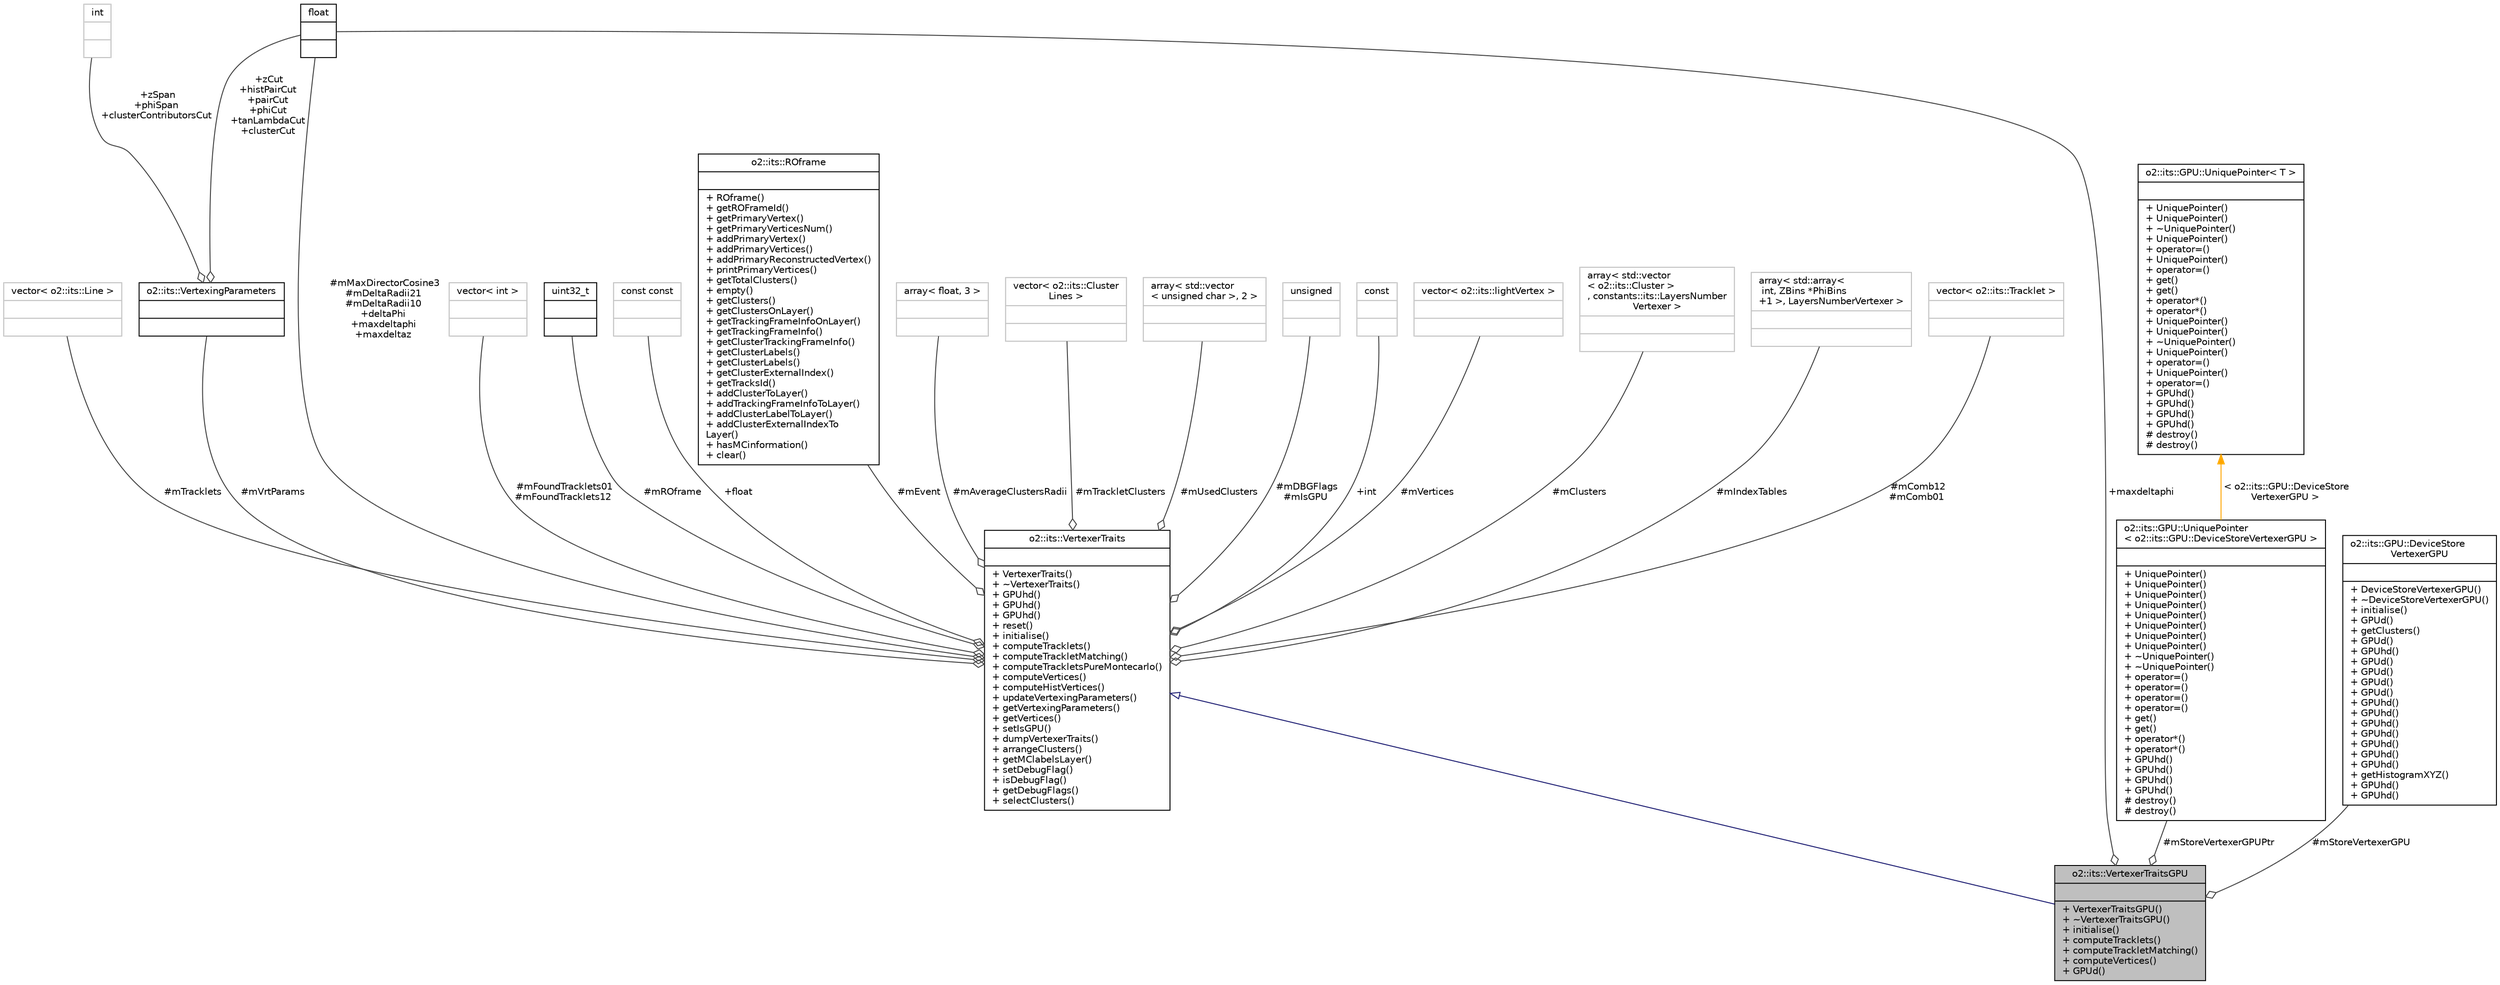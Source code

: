 digraph "o2::its::VertexerTraitsGPU"
{
 // INTERACTIVE_SVG=YES
  bgcolor="transparent";
  edge [fontname="Helvetica",fontsize="10",labelfontname="Helvetica",labelfontsize="10"];
  node [fontname="Helvetica",fontsize="10",shape=record];
  Node2 [label="{o2::its::VertexerTraitsGPU\n||+ VertexerTraitsGPU()\l+ ~VertexerTraitsGPU()\l+ initialise()\l+ computeTracklets()\l+ computeTrackletMatching()\l+ computeVertices()\l+ GPUd()\l}",height=0.2,width=0.4,color="black", fillcolor="grey75", style="filled", fontcolor="black"];
  Node3 -> Node2 [dir="back",color="midnightblue",fontsize="10",style="solid",arrowtail="onormal",fontname="Helvetica"];
  Node3 [label="{o2::its::VertexerTraits\n||+ VertexerTraits()\l+ ~VertexerTraits()\l+ GPUhd()\l+ GPUhd()\l+ GPUhd()\l+ reset()\l+ initialise()\l+ computeTracklets()\l+ computeTrackletMatching()\l+ computeTrackletsPureMontecarlo()\l+ computeVertices()\l+ computeHistVertices()\l+ updateVertexingParameters()\l+ getVertexingParameters()\l+ getVertices()\l+ setIsGPU()\l+ dumpVertexerTraits()\l+ arrangeClusters()\l+ getMClabelsLayer()\l+ setDebugFlag()\l+ isDebugFlag()\l+ getDebugFlags()\l+ selectClusters()\l}",height=0.2,width=0.4,color="black",URL="$de/d1a/classo2_1_1its_1_1VertexerTraits.html"];
  Node4 -> Node3 [color="grey25",fontsize="10",style="solid",label=" #mTracklets" ,arrowhead="odiamond",fontname="Helvetica"];
  Node4 [label="{vector\< o2::its::Line \>\n||}",height=0.2,width=0.4,color="grey75"];
  Node5 -> Node3 [color="grey25",fontsize="10",style="solid",label=" #mVrtParams" ,arrowhead="odiamond",fontname="Helvetica"];
  Node5 [label="{o2::its::VertexingParameters\n||}",height=0.2,width=0.4,color="black",URL="$d2/de3/structo2_1_1its_1_1VertexingParameters.html"];
  Node6 -> Node5 [color="grey25",fontsize="10",style="solid",label=" +zCut\n+histPairCut\n+pairCut\n+phiCut\n+tanLambdaCut\n+clusterCut" ,arrowhead="odiamond",fontname="Helvetica"];
  Node6 [label="{float\n||}",height=0.2,width=0.4,color="black",URL="$d4/dc3/classfloat.html"];
  Node7 -> Node5 [color="grey25",fontsize="10",style="solid",label=" +zSpan\n+phiSpan\n+clusterContributorsCut" ,arrowhead="odiamond",fontname="Helvetica"];
  Node7 [label="{int\n||}",height=0.2,width=0.4,color="grey75"];
  Node6 -> Node3 [color="grey25",fontsize="10",style="solid",label=" #mMaxDirectorCosine3\n#mDeltaRadii21\n#mDeltaRadii10\n+deltaPhi\n+maxdeltaphi\n+maxdeltaz" ,arrowhead="odiamond",fontname="Helvetica"];
  Node8 -> Node3 [color="grey25",fontsize="10",style="solid",label=" #mFoundTracklets01\n#mFoundTracklets12" ,arrowhead="odiamond",fontname="Helvetica"];
  Node8 [label="{vector\< int \>\n||}",height=0.2,width=0.4,color="grey75"];
  Node9 -> Node3 [color="grey25",fontsize="10",style="solid",label=" #mROframe" ,arrowhead="odiamond",fontname="Helvetica"];
  Node9 [label="{uint32_t\n||}",height=0.2,width=0.4,color="black",URL="$d3/d87/classuint32__t.html"];
  Node10 -> Node3 [color="grey25",fontsize="10",style="solid",label=" +float" ,arrowhead="odiamond",fontname="Helvetica"];
  Node10 [label="{const const\n||}",height=0.2,width=0.4,color="grey75"];
  Node11 -> Node3 [color="grey25",fontsize="10",style="solid",label=" #mEvent" ,arrowhead="odiamond",fontname="Helvetica"];
  Node11 [label="{o2::its::ROframe\n||+ ROframe()\l+ getROFrameId()\l+ getPrimaryVertex()\l+ getPrimaryVerticesNum()\l+ addPrimaryVertex()\l+ addPrimaryVertices()\l+ addPrimaryReconstructedVertex()\l+ printPrimaryVertices()\l+ getTotalClusters()\l+ empty()\l+ getClusters()\l+ getClustersOnLayer()\l+ getTrackingFrameInfoOnLayer()\l+ getTrackingFrameInfo()\l+ getClusterTrackingFrameInfo()\l+ getClusterLabels()\l+ getClusterLabels()\l+ getClusterExternalIndex()\l+ getTracksId()\l+ addClusterToLayer()\l+ addTrackingFrameInfoToLayer()\l+ addClusterLabelToLayer()\l+ addClusterExternalIndexTo\lLayer()\l+ hasMCinformation()\l+ clear()\l}",height=0.2,width=0.4,color="black",URL="$d6/d58/classo2_1_1its_1_1ROframe.html"];
  Node12 -> Node3 [color="grey25",fontsize="10",style="solid",label=" #mAverageClustersRadii" ,arrowhead="odiamond",fontname="Helvetica"];
  Node12 [label="{array\< float, 3 \>\n||}",height=0.2,width=0.4,color="grey75"];
  Node13 -> Node3 [color="grey25",fontsize="10",style="solid",label=" #mTrackletClusters" ,arrowhead="odiamond",fontname="Helvetica"];
  Node13 [label="{vector\< o2::its::Cluster\lLines \>\n||}",height=0.2,width=0.4,color="grey75"];
  Node14 -> Node3 [color="grey25",fontsize="10",style="solid",label=" #mUsedClusters" ,arrowhead="odiamond",fontname="Helvetica"];
  Node14 [label="{array\< std::vector\l\< unsigned char \>, 2 \>\n||}",height=0.2,width=0.4,color="grey75"];
  Node15 -> Node3 [color="grey25",fontsize="10",style="solid",label=" #mDBGFlags\n#mIsGPU" ,arrowhead="odiamond",fontname="Helvetica"];
  Node15 [label="{unsigned\n||}",height=0.2,width=0.4,color="grey75"];
  Node16 -> Node3 [color="grey25",fontsize="10",style="solid",label=" +int" ,arrowhead="odiamond",fontname="Helvetica"];
  Node16 [label="{const\n||}",height=0.2,width=0.4,color="grey75"];
  Node17 -> Node3 [color="grey25",fontsize="10",style="solid",label=" #mVertices" ,arrowhead="odiamond",fontname="Helvetica"];
  Node17 [label="{vector\< o2::its::lightVertex \>\n||}",height=0.2,width=0.4,color="grey75"];
  Node18 -> Node3 [color="grey25",fontsize="10",style="solid",label=" #mClusters" ,arrowhead="odiamond",fontname="Helvetica"];
  Node18 [label="{array\< std::vector\l\< o2::its::Cluster \>\l, constants::its::LayersNumber\lVertexer \>\n||}",height=0.2,width=0.4,color="grey75"];
  Node19 -> Node3 [color="grey25",fontsize="10",style="solid",label=" #mIndexTables" ,arrowhead="odiamond",fontname="Helvetica"];
  Node19 [label="{array\< std::array\<\l int, ZBins *PhiBins\l+1 \>, LayersNumberVertexer \>\n||}",height=0.2,width=0.4,color="grey75"];
  Node20 -> Node3 [color="grey25",fontsize="10",style="solid",label=" #mComb12\n#mComb01" ,arrowhead="odiamond",fontname="Helvetica"];
  Node20 [label="{vector\< o2::its::Tracklet \>\n||}",height=0.2,width=0.4,color="grey75"];
  Node21 -> Node2 [color="grey25",fontsize="10",style="solid",label=" #mStoreVertexerGPUPtr" ,arrowhead="odiamond",fontname="Helvetica"];
  Node21 [label="{o2::its::GPU::UniquePointer\l\< o2::its::GPU::DeviceStoreVertexerGPU \>\n||+ UniquePointer()\l+ UniquePointer()\l+ UniquePointer()\l+ UniquePointer()\l+ UniquePointer()\l+ UniquePointer()\l+ UniquePointer()\l+ UniquePointer()\l+ ~UniquePointer()\l+ ~UniquePointer()\l+ operator=()\l+ operator=()\l+ operator=()\l+ operator=()\l+ get()\l+ get()\l+ operator*()\l+ operator*()\l+ GPUhd()\l+ GPUhd()\l+ GPUhd()\l+ GPUhd()\l# destroy()\l# destroy()\l}",height=0.2,width=0.4,color="black",URL="$d6/dd1/classo2_1_1its_1_1GPU_1_1UniquePointer.html"];
  Node22 -> Node21 [dir="back",color="orange",fontsize="10",style="solid",label=" \< o2::its::GPU::DeviceStore\lVertexerGPU \>" ,fontname="Helvetica"];
  Node22 [label="{o2::its::GPU::UniquePointer\< T \>\n||+ UniquePointer()\l+ UniquePointer()\l+ ~UniquePointer()\l+ UniquePointer()\l+ operator=()\l+ UniquePointer()\l+ operator=()\l+ get()\l+ get()\l+ operator*()\l+ operator*()\l+ UniquePointer()\l+ UniquePointer()\l+ ~UniquePointer()\l+ UniquePointer()\l+ operator=()\l+ UniquePointer()\l+ operator=()\l+ GPUhd()\l+ GPUhd()\l+ GPUhd()\l+ GPUhd()\l# destroy()\l# destroy()\l}",height=0.2,width=0.4,color="black",URL="$d6/dd1/classo2_1_1its_1_1GPU_1_1UniquePointer.html"];
  Node6 -> Node2 [color="grey25",fontsize="10",style="solid",label=" +maxdeltaphi" ,arrowhead="odiamond",fontname="Helvetica"];
  Node23 -> Node2 [color="grey25",fontsize="10",style="solid",label=" #mStoreVertexerGPU" ,arrowhead="odiamond",fontname="Helvetica"];
  Node23 [label="{o2::its::GPU::DeviceStore\lVertexerGPU\n||+ DeviceStoreVertexerGPU()\l+ ~DeviceStoreVertexerGPU()\l+ initialise()\l+ GPUd()\l+ getClusters()\l+ GPUd()\l+ GPUhd()\l+ GPUd()\l+ GPUd()\l+ GPUd()\l+ GPUd()\l+ GPUhd()\l+ GPUhd()\l+ GPUhd()\l+ GPUhd()\l+ GPUhd()\l+ GPUhd()\l+ GPUhd()\l+ getHistogramXYZ()\l+ GPUhd()\l+ GPUhd()\l}",height=0.2,width=0.4,color="black",URL="$d8/d80/classo2_1_1its_1_1GPU_1_1DeviceStoreVertexerGPU.html"];
}
